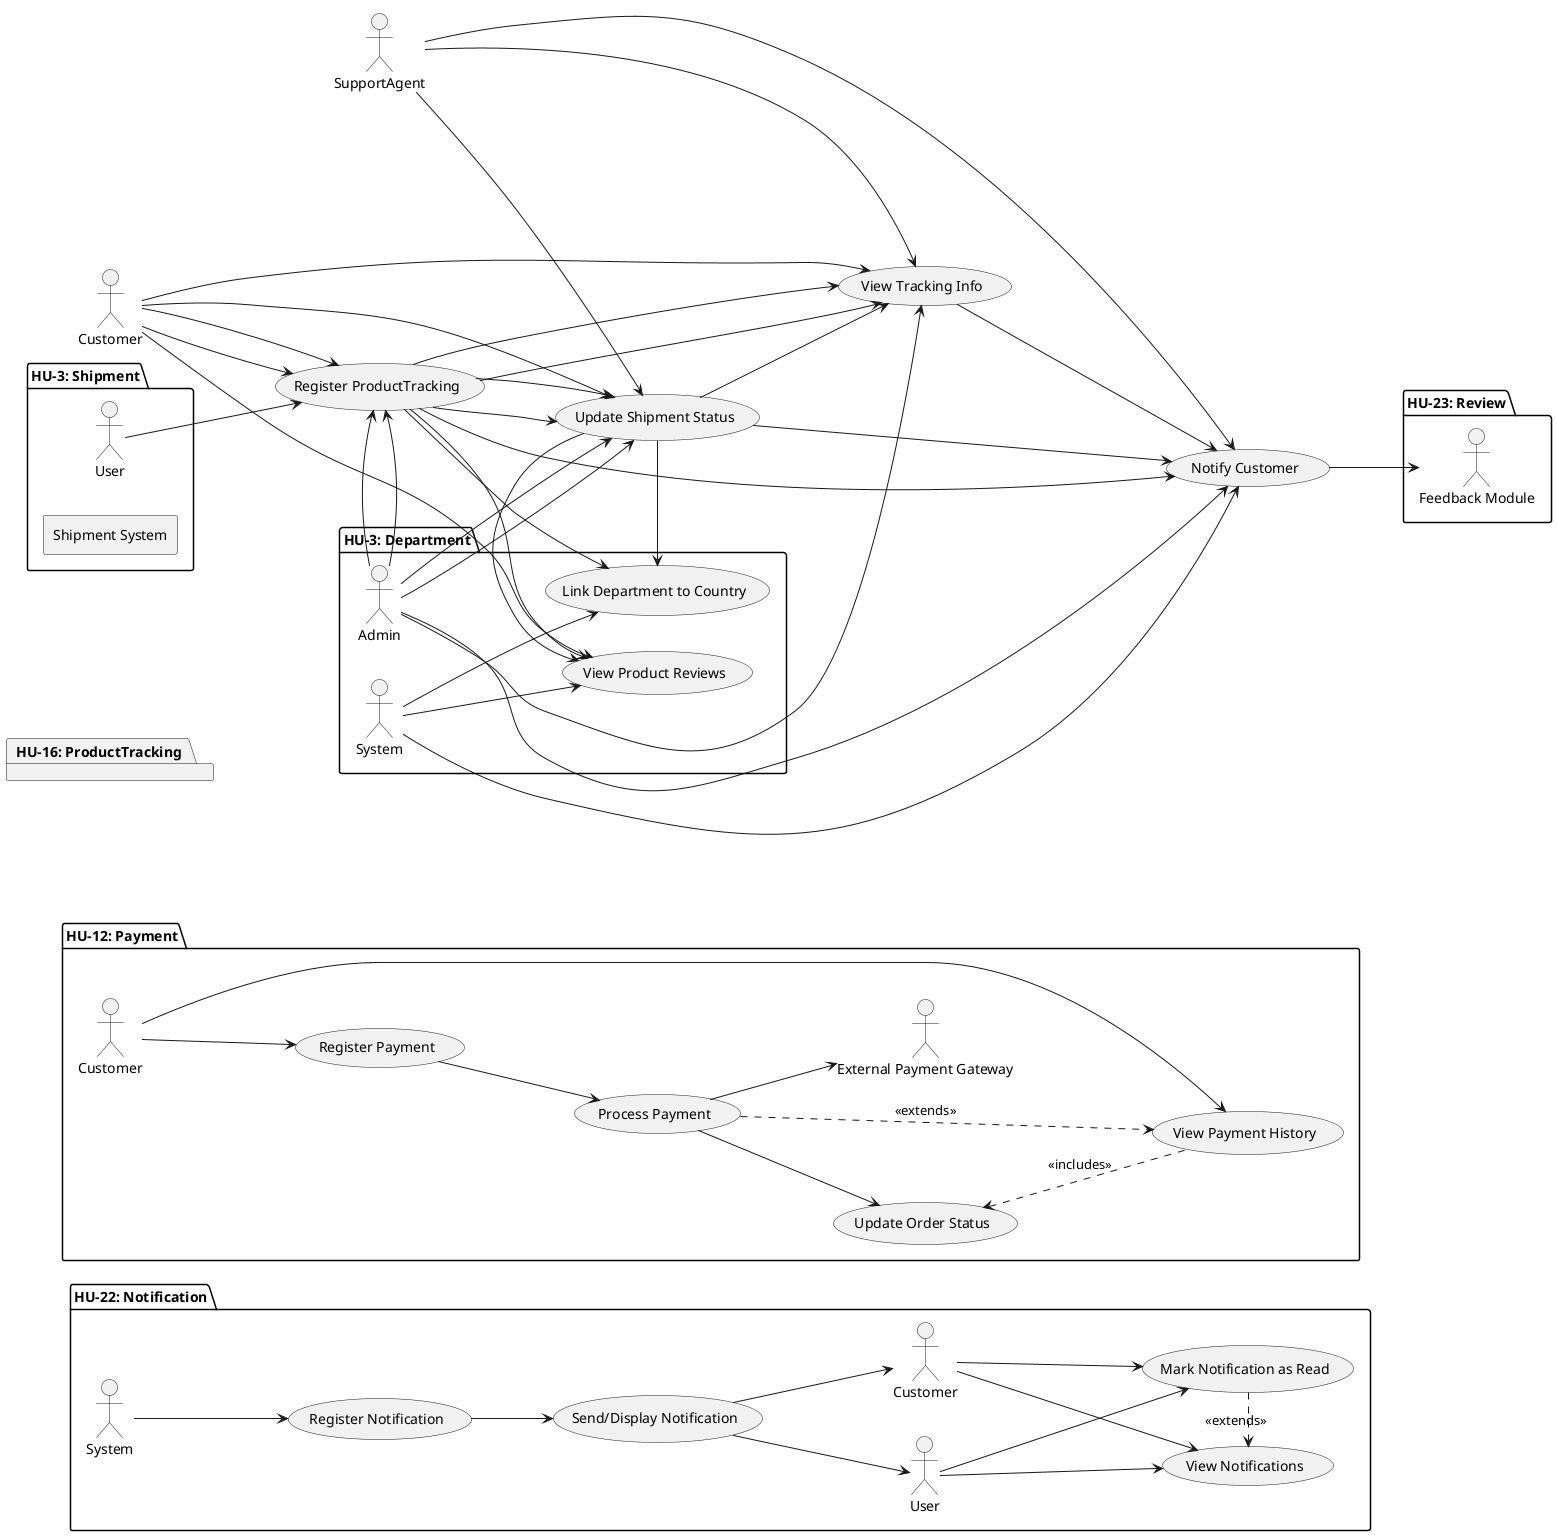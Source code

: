 @startuml
actor Customer
actor SupportAgent

usecase "Register Support Ticket" as UC1
usecase "View Support Ticket" as UC2
usecase "Update Support Ticket" as UC3
usecase "Close Support Ticket" as UC4

Customer --> UC1
Customer --> UC2
SupportAgent --> UC2
SupportAgent --> UC3
SupportAgent --> UC4
left to right direction

package "HU-3: Department" {

  'Actors
  actor "Admin User" as Admin
  actor "System" as System

  'Use Cases
  usecase "Register Department" as UC1
  usecase "Update Department" as UC2
  usecase "Deactivate Department" as UC3
  usecase "View Departments" as UC4
  usecase "Validate Uniqueness & Format" as UC5
  usecase "Link Department to Country" as UC6

  'Relationships
  Admin --> UC1
  Admin --> UC2
  Admin --> UC3
  Admin --> UC4

  UC1 --> UC5
  UC1 --> UC6

  UC2 --> UC5
  UC2 --> UC6

  System --> UC5
  System --> UC6
}

package "HU-22: Notification" {

  'Actors'
  actor "System" as SystemN
  actor "User" as UserN
  actor "Customer" as CustomerN

  'Use Cases'
  usecase "Register Notification" as UCN1
  usecase "Send/Display Notification" as UCN2
  usecase "Mark Notification as Read" as UCN3
  usecase "View Notifications" as UCN4

  'Relationships'
  SystemN --> UCN1
  UCN1 --> UCN2
  UCN2 --> UserN
  UCN2 --> CustomerN

  UserN --> UCN3
  CustomerN --> UCN3

  UserN --> UCN4
  CustomerN --> UCN4

  UCN3 .> UCN4 : <<extends>>
}

package "HU-12: Payment" {

  'Actors'
  actor "Customer" as CustomerP
  actor "External Payment Gateway" as PaymentGatewayP

  'Use Cases'
  usecase "Register Payment" as UCP1
  usecase "Process Payment" as UCP2
  usecase "Update Order Status" as UCP3
  usecase "View Payment History" as UCP4

  'Relationships'
  CustomerP --> UCP1
  CustomerP --> UCP4

  UCP1 --> UCP2
  UCP2 --> PaymentGatewayP
  UCP2 .> UCP4 : <<extends>>
  UCP3 <.. UCP4 : <<includes>>

  UCP2 --> UCP3
}

package "HU-23: Review" {

  'Actors'
  actor "Customer" as Customer
  actor "Feedback Module" as FeedbackModule

  'Use Cases'
  usecase "Create Review" as UC1
  usecase "Validate Review Fields" as UC2
  usecase "Register Review in Database" as UC3
  usecase "Integrate with Feedback" as UC4
  usecase "View Product Reviews" as UC5

  'Relationships'
  Customer --> UC1
  UC1 --> UC2
  UC2 --> UC3
  UC3 --> UC4
  UC4 --> FeedbackModule
  Customer --> UC5
}

package "HU-3: Shipment" {
  actor User as user

  rectangle "Shipment System" {
    usecase "Manage Shipments" as UC1
    usecase "Register Shipment" as UC2
    usecase "View Shipment" as UC3
    usecase "Update Shipment Status" as UC4
  }

  user --> UC1
  UC1 --> UC2
  UC1 --> UC3
  UC1 --> UC4
}

  package "HU-16: ProductTracking" {

    'Actors'
    actor "System" as System
    actor "Customer" as Customer
    actor "Admin" as Admin

    'Use Cases'
    usecase "Register ProductTracking" as UC1
    usecase "Update Shipment Status" as UC2
    usecase "View Tracking Info" as UC3
    usecase "Notify Customer" as UC4

    'Relationships'
    Admin --> UC1
    Admin --> UC2
    System --> UC4

    Customer --> UC3
    UC2 --> UC4
    UC1 --> UC3
  }
@enduml
